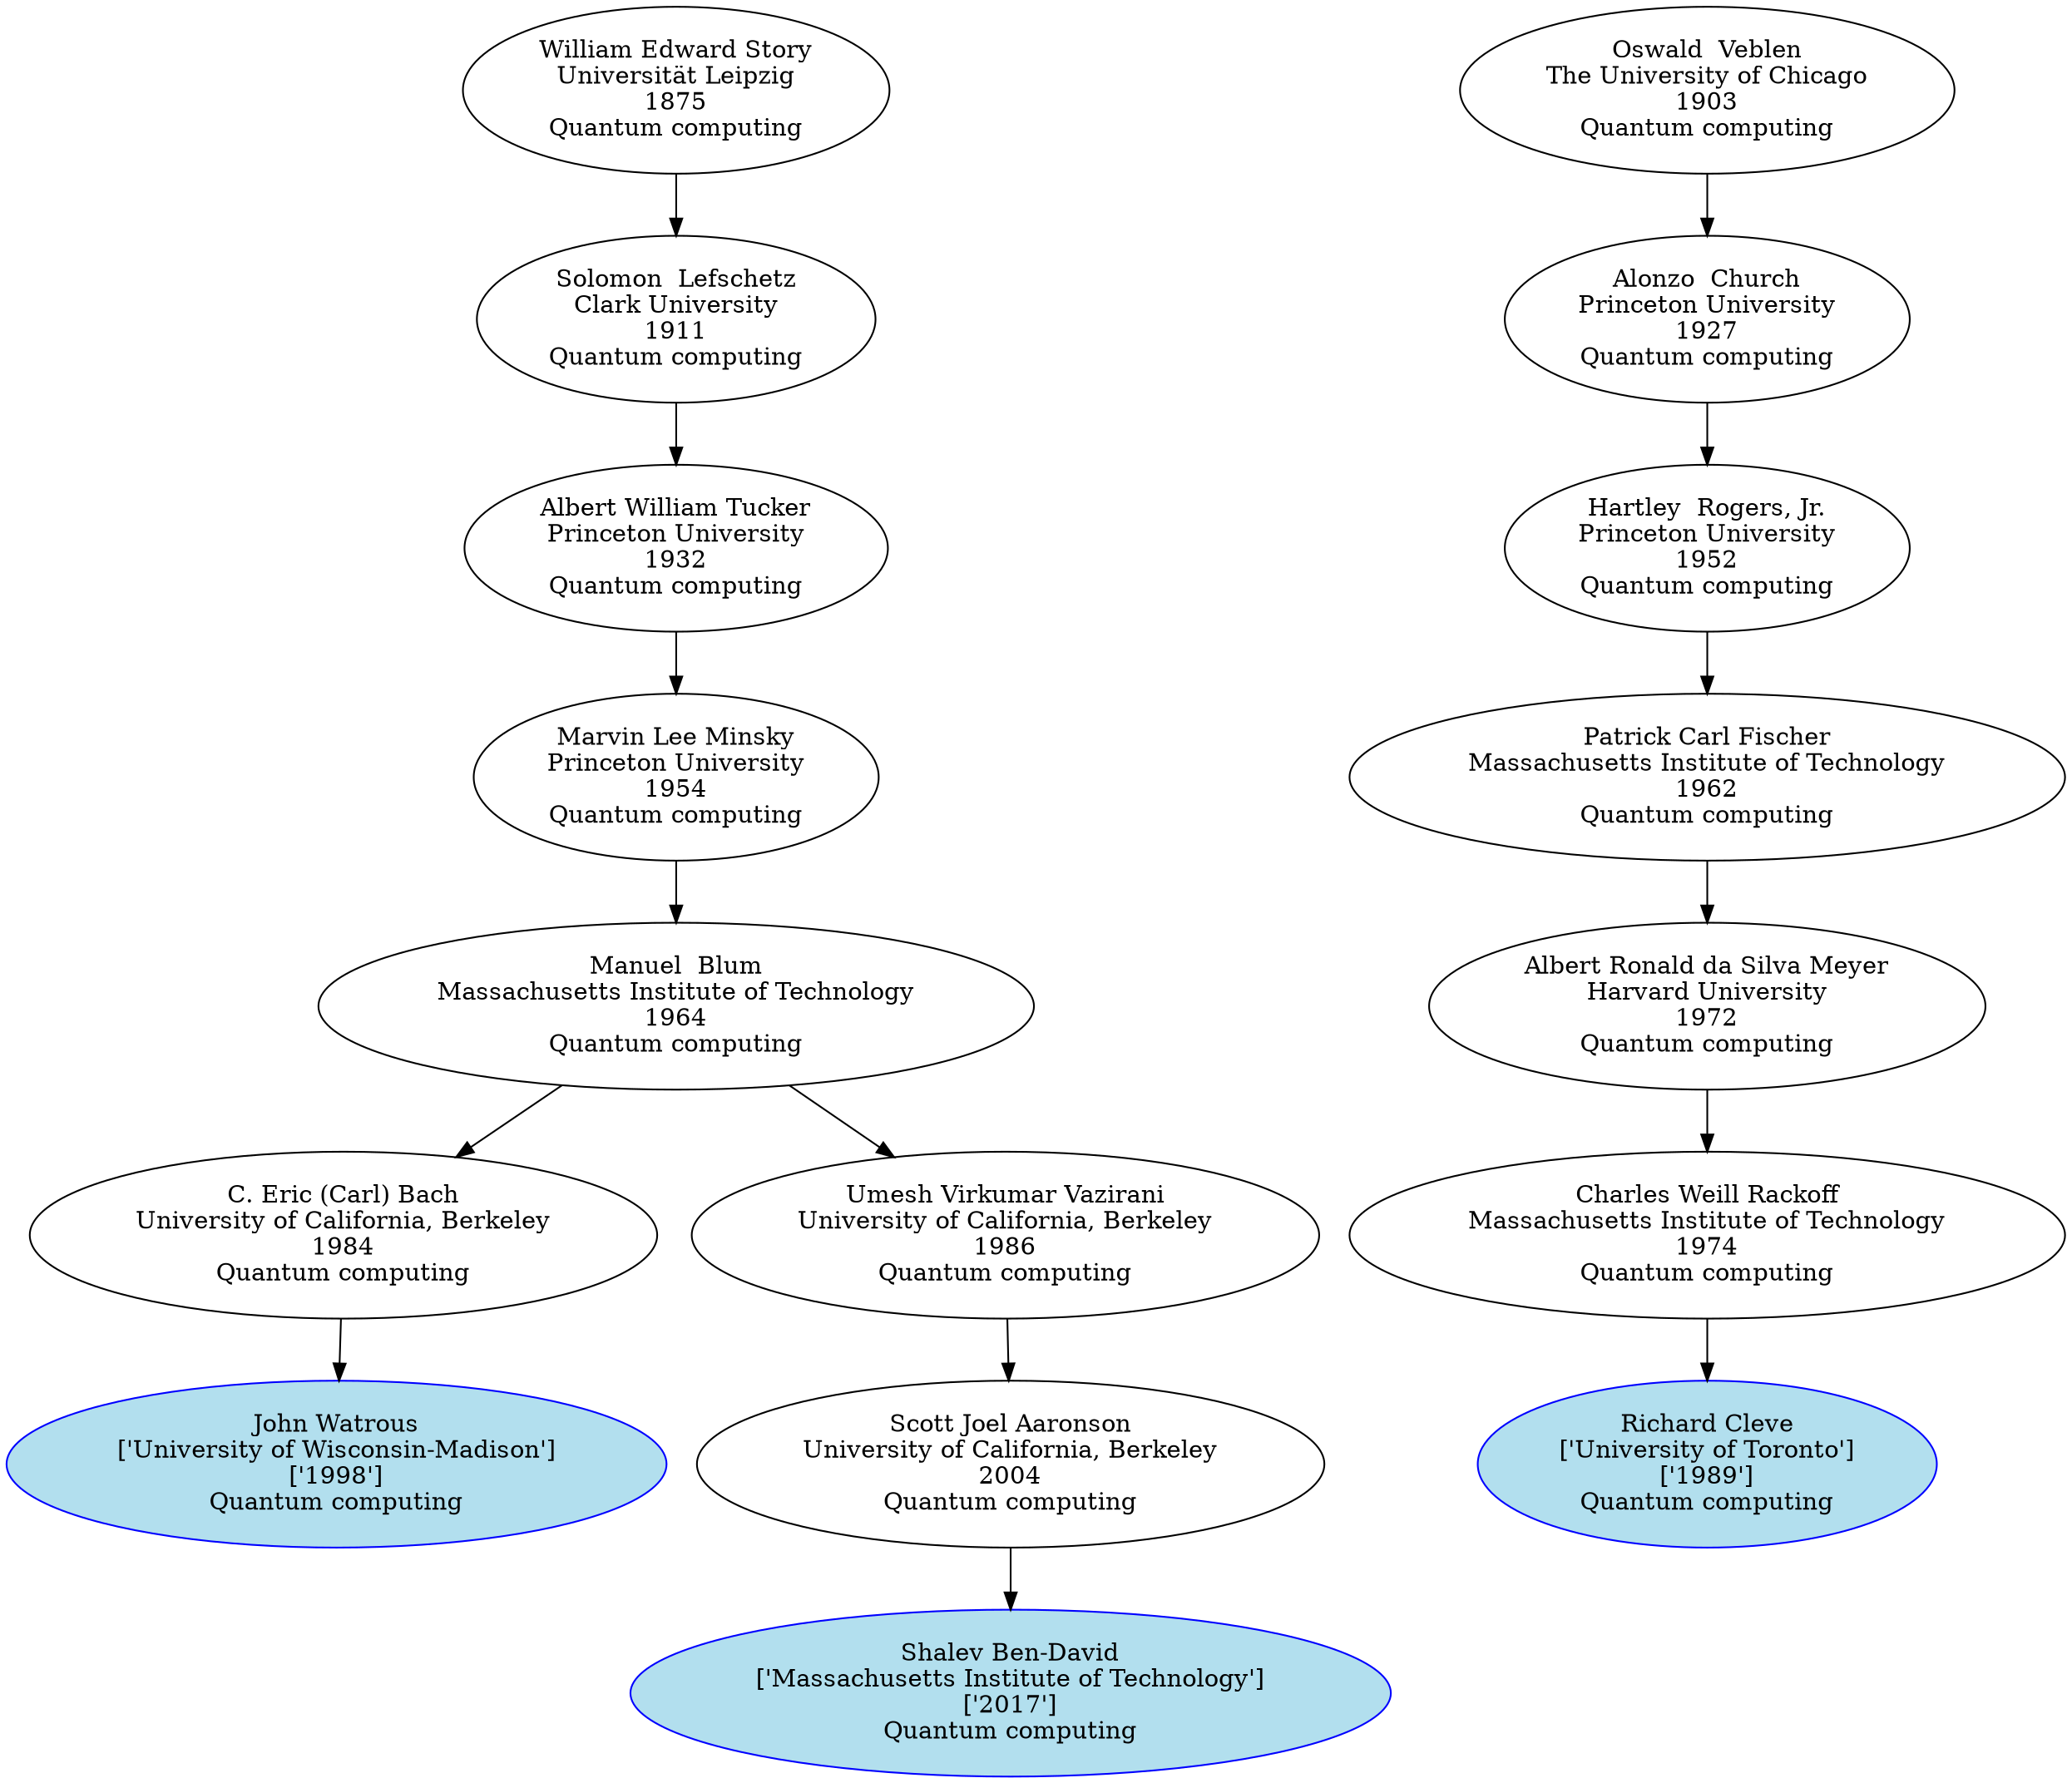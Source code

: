 digraph "Academic Genealogy for Quantum computing" {
	251553 [label="Shalev Ben-David
['Massachusetts Institute of Technology']
['2017']
Quantum computing" color=blue fillcolor=lightblue2 style=filled]
	81270 [label="Richard Cleve
['University of Toronto']
['1989']
Quantum computing" color=blue fillcolor=lightblue2 style=filled]
	75330 [label="John Watrous
['University of Wisconsin-Madison']
['1998']
Quantum computing" color=blue fillcolor=lightblue2 style=filled]
	109495 [label="Scott Joel Aaronson
University of California, Berkeley
2004
Quantum computing"]
	81229 [label="Charles Weill Rackoff
Massachusetts Institute of Technology
1974
Quantum computing"]
	11563 [label="C. Eric (Carl) Bach
University of California, Berkeley
1984
Quantum computing"]
	38686 [label="Umesh Virkumar Vazirani
University of California, Berkeley
1986
Quantum computing"]
	25184 [label="Albert Ronald da Silva Meyer
Harvard University
1972
Quantum computing"]
	13373 [label="Manuel  Blum
Massachusetts Institute of Technology
1964
Quantum computing"]
	13297 [label="Patrick Carl Fischer
Massachusetts Institute of Technology
1962
Quantum computing"]
	6869 [label="Marvin Lee Minsky
Princeton University
1954
Quantum computing"]
	8021 [label="Hartley  Rogers, Jr.
Princeton University
1952
Quantum computing"]
	8581 [label="Albert William Tucker
Princeton University
1932
Quantum computing"]
	8011 [label="Alonzo  Church
Princeton University
1927
Quantum computing"]
	7461 [label="Solomon  Lefschetz
Clark University
1911
Quantum computing"]
	805 [label="Oswald  Veblen
The University of Chicago
1903
Quantum computing"]
	7451 [label="William Edward Story
Universität Leipzig
1875
Quantum computing"]
	109495 -> 251553
	81229 -> 81270
	11563 -> 75330
	38686 -> 109495
	25184 -> 81229
	13373 -> 11563
	13373 -> 38686
	13297 -> 25184
	6869 -> 13373
	8021 -> 13297
	8581 -> 6869
	8011 -> 8021
	7461 -> 8581
	805 -> 8011
	7451 -> 7461
}
